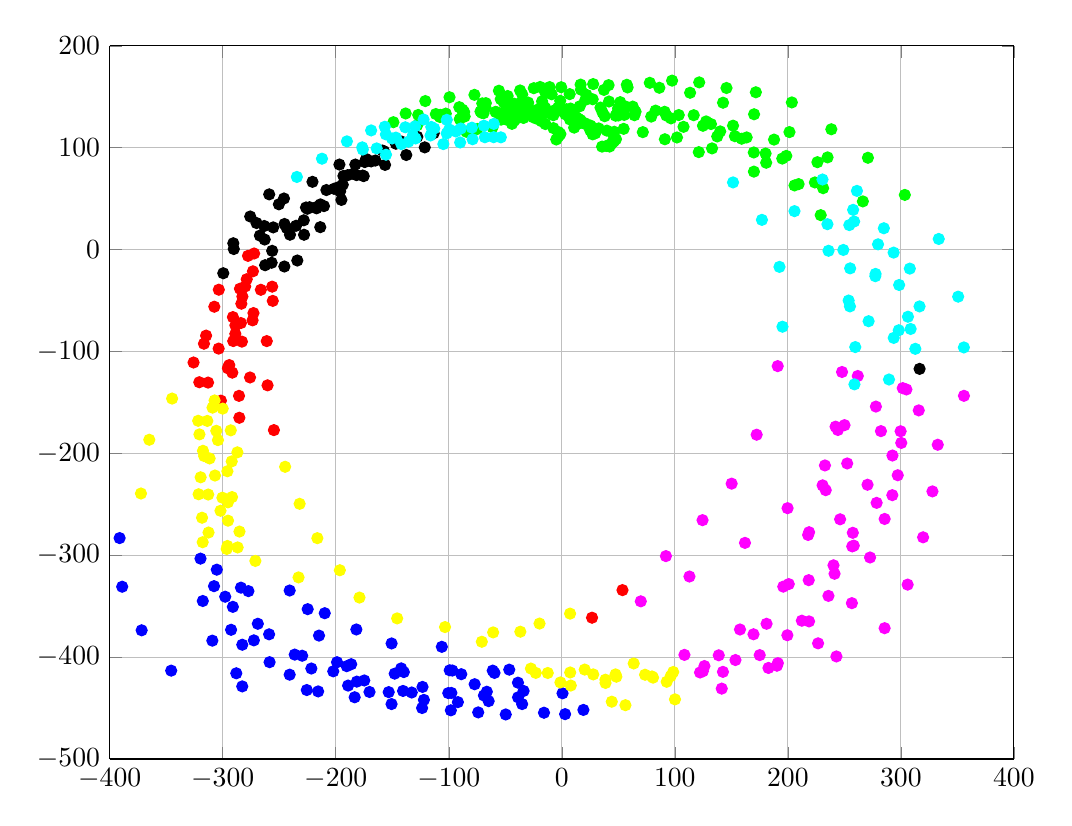 % This file was created by matlab2tikz.
% Minimal pgfplots version: 1.3
%
%The latest updates can be retrieved from
%  http://www.mathworks.com/matlabcentral/fileexchange/22022-matlab2tikz
%where you can also make suggestions and rate matlab2tikz.
%
\definecolor{mycolor1}{rgb}{1.0,0.0,1.0}%
\definecolor{mycolor2}{rgb}{1.0,1.0,0.0}%
\definecolor{mycolor3}{rgb}{0.0,1.0,1.0}%
%
\begin{tikzpicture}

\begin{axis}[%
width=4.521in,
height=3.566in,
at={(0.758in,0.481in)},
scale only axis,
separate axis lines,
every outer x axis line/.append style={black},
every x tick label/.append style={font=\color{black}},
xmin=-400,
xmax=400,
xmajorgrids,
every outer y axis line/.append style={black},
every y tick label/.append style={font=\color{black}},
ymin=-500,
ymax=200,
ymajorgrids
]
\addplot [color=blue,only marks,mark=*,mark options={solid},forget plot]
  table[row sep=crcr]{%
-46.489	-412.336\\
-88.942	-416.778\\
-139.772	-414.698\\
-190.291	-408.905\\
-236.3	-397.549\\
-268.95	-367.29\\
-283.871	-331.833\\
-61.119	-413.276\\
-99.161	-412.959\\
-142.125	-411.074\\
-186.341	-406.991\\
-229.703	-398.668\\
-272.455	-383.577\\
-291.053	-350.673\\
-305.259	-314.195\\
2.922	-455.98\\
-35.091	-446.105\\
-64.72	-443.204\\
-91.945	-444.195\\
-122.002	-442.0\\
-153.159	-434.379\\
-181.331	-424.074\\
-198.869	-405.035\\
-214.808	-378.881\\
-224.84	-352.944\\
19.112	-451.845\\
-15.76	-454.603\\
-49.591	-456.307\\
-73.954	-454.279\\
-98.17	-452.256\\
-123.609	-449.972\\
-150.635	-446.095\\
-183.259	-439.432\\
-225.621	-432.329\\
-288.009	-415.893\\
-309.182	-383.859\\
-317.638	-344.931\\
-319.666	-303.343\\
-33.808	-433.241\\
-66.36	-434.009\\
-97.692	-435.175\\
-132.772	-434.756\\
-170.134	-434.228\\
-215.583	-433.683\\
-282.731	-428.75\\
-345.603	-413.288\\
-371.736	-373.692\\
-388.954	-330.93\\
-391.242	-283.18\\
-38.772	-425.098\\
-77.103	-426.616\\
-123.239	-429.266\\
-174.775	-422.937\\
-221.587	-411.203\\
-258.964	-377.656\\
-277.282	-335.242\\
-59.537	-415.502\\
-96.831	-413.181\\
-147.844	-416.245\\
-202.214	-413.96\\
-258.547	-404.971\\
-292.613	-373.196\\
-307.7	-330.361\\
0.655	-435.512\\
-38.704	-439.503\\
-68.897	-437.695\\
-100.436	-435.332\\
-140.469	-433.22\\
-189.079	-427.948\\
-240.77	-417.263\\
-282.7	-387.861\\
-297.802	-340.745\\
-106.14	-389.912\\
-150.588	-386.601\\
-181.773	-372.885\\
-209.738	-356.928\\
-240.769	-334.644\\
};
\addplot [color=black,only marks,mark=*,mark options={solid},forget plot]
  table[row sep=crcr]{%
-256.731	-12.952\\
-235.115	23.342\\
-216.634	41.909\\
-197.82	58.984\\
-181.62	73.079\\
-164.9	87.413\\
-146.815	103.902\\
-263.255	23.118\\
-250.326	44.431\\
-228.292	28.726\\
-213.554	44.35\\
-198.112	60.979\\
-184.401	74.4\\
-168.702	86.528\\
-157.282	96.488\\
-256.258	-1.252\\
-243.345	21.167\\
-225.158	40.046\\
-208.28	58.418\\
-189.401	73.027\\
-174.307	85.887\\
-158.627	97.133\\
-141.737	105.971\\
-127.836	110.718\\
-113.341	114.153\\
-262.855	9.843\\
-245.331	25.101\\
-223.158	41.574\\
-196.118	57.158\\
-175.26	72.112\\
-156.365	83.113\\
-137.611	92.819\\
-121.248	100.312\\
316.573	-117.106\\
-290.233	0.538\\
-270.106	26.043\\
-245.825	50.111\\
-220.585	66.491\\
-196.761	83.436\\
-262.5	-15.354\\
-240.504	14.573\\
-217.044	40.505\\
-193.814	63.636\\
-173.159	88.926\\
-267.111	13.705\\
-255.33	21.767\\
-226.334	41.272\\
-201.538	59.659\\
-182.673	83.443\\
-234.006	-10.736\\
-213.691	21.997\\
-194.991	48.754\\
-176.185	72.65\\
-299.516	-23.232\\
-290.64	6.205\\
-275.69	32.471\\
-258.887	54.194\\
-245.474	-16.623\\
-228.049	14.542\\
-210.44	42.652\\
-193.211	72.243\\
};
\addplot [color=red,only marks,mark=*,mark options={solid},forget plot]
  table[row sep=crcr]{%
-301.629	-148.285\\
-291.526	-120.806\\
-283.02	-90.372\\
-272.812	-62.338\\
-266.265	-39.481\\
-312.997	-130.563\\
-303.623	-97.209\\
-290.996	-66.286\\
-280.15	-36.211\\
-272.229	-3.849\\
-295.416	-116.532\\
-288.85	-82.712\\
-283.521	-53.133\\
-273.276	-21.344\\
-294.212	-113.37\\
-288.807	-74.35\\
-284.758	-38.444\\
-277.636	-6.161\\
-325.818	-110.85\\
-314.724	-84.449\\
-303.48	-39.396\\
-285.602	-143.591\\
-290.706	-89.801\\
-282.606	-46.119\\
-294.887	-114.634\\
-283.947	-72.101\\
-278.759	-29.09\\
-285.301	-165.083\\
-275.849	-125.539\\
-273.592	-69.469\\
-256.257	-36.402\\
53.695	-334.256\\
-320.724	-130.212\\
-316.614	-92.405\\
-307.447	-56.1\\
26.764	-361.329\\
-254.731	-177.208\\
-260.35	-133.263\\
-261.032	-89.843\\
-255.727	-50.372\\
};
\addplot [color=green,only marks,mark=*,mark options={solid},forget plot]
  table[row sep=crcr]{%
16.643	161.906\\
27.754	162.424\\
41.41	161.386\\
57.534	161.742\\
77.853	163.662\\
97.576	165.826\\
121.563	164.107\\
145.72	158.592\\
171.699	154.396\\
203.537	144.426\\
238.479	118.09\\
270.851	90.098\\
303.503	53.653\\
-85.964	130.597\\
-70.68	134.16\\
-57.685	134.827\\
-47.807	132.059\\
-41.987	128.923\\
-34.965	130.166\\
-28.866	135.576\\
-27.569	135.82\\
-22.522	136.83\\
-14.485	138.846\\
-1.007	136.928\\
15.852	140.588\\
50.446	136.665\\
82.981	136.373\\
116.717	131.895\\
151.515	121.602\\
187.795	107.93\\
226.158	85.772\\
-54.034	147.702\\
-47.913	150.717\\
-35.038	152.338\\
-8.983	152.422\\
21.783	151.893\\
62.782	140.32\\
103.475	132.041\\
140.147	115.996\\
180.322	94.253\\
223.926	65.872\\
-53.718	127.55\\
-49.112	127.65\\
-44.013	127.653\\
-42.144	126.499\\
-43.162	142.195\\
-42.147	143.135\\
-38.526	142.935\\
-29.842	144.296\\
-17.434	145.56\\
-1.406	146.01\\
20.875	146.979\\
57.034	140.138\\
90.993	135.232\\
127.687	125.787\\
159.133	108.804\\
195.072	89.311\\
231.21	60.262\\
-23.994	134.067\\
-18.058	135.296\\
-7.407	136.186\\
7.73	138.399\\
36.079	134.498\\
64.269	131.88\\
96.626	128.771\\
131.999	123.19\\
163.556	110.074\\
198.631	91.952\\
-102.623	133.454\\
-86.411	135.038\\
-71.952	135.521\\
-58.626	135.151\\
-48.485	134.282\\
-42.089	133.786\\
-38.3	131.108\\
-33.909	131.542\\
-24.785	158.396\\
-19.188	159.604\\
-10.792	159.481\\
-0.531	159.347\\
16.978	156.953\\
37.316	156.716\\
58.228	159.139\\
86.304	158.811\\
113.511	153.907\\
142.664	144.15\\
170.129	132.803\\
201.436	115.319\\
235.15	90.474\\
266.369	47.285\\
-111.435	133.03\\
-90.679	139.774\\
-70.371	143.486\\
-51.512	144.764\\
-34.66	144.22\\
-17.025	143.315\\
-3.321	139.183\\
4.138	137.725\\
8.743	135.849\\
11.125	132.422\\
13.042	129.407\\
14.567	128.494\\
37.964	130.92\\
55.28	132.183\\
79.134	130.521\\
107.695	120.474\\
137.527	111.033\\
169.866	95.312\\
209.526	64.257\\
-127.972	122.05\\
-107.858	130.147\\
-87.844	137.246\\
-67.197	143.726\\
-48.621	144.427\\
-30.02	143.383\\
-16.226	138.806\\
-6.18	134.491\\
3.099	132.788\\
10.432	128.895\\
16.587	127.053\\
20.55	123.953\\
25.295	121.732\\
26.79	120.076\\
28.577	117.894\\
29.059	115.91\\
29.283	114.511\\
29.534	114.035\\
27.276	113.1\\
10.924	119.693\\
25.189	117.055\\
46.442	115.6\\
71.681	115.258\\
101.915	110.032\\
132.948	99.303\\
169.968	76.506\\
-90.276	128.027\\
-69.204	133.889\\
-49.632	135.532\\
-27.67	134.599\\
-7.451	131.852\\
7.21	127.686\\
21.045	123.124\\
32.647	118.895\\
39.893	116.751\\
45.257	113.572\\
47.935	108.38\\
46.684	107.257\\
45.946	106.032\\
44.718	105.2\\
43.736	103.623\\
42.299	101.109\\
39.518	101.723\\
35.637	101.052\\
-84.439	115.624\\
-81.364	116.669\\
-78.604	117.54\\
-74.732	118.352\\
-61.289	119.98\\
-44.088	123.402\\
-17.823	125.92\\
15.193	123.756\\
54.718	118.484\\
91.195	108.279\\
121.203	95.655\\
-149.003	125.025\\
-127.03	132.133\\
-107.445	132.215\\
-87.917	135.95\\
-67.583	139.675\\
-49.043	139.929\\
-34.627	134.529\\
-22.275	128.486\\
-14.504	123.193\\
-7.402	119.185\\
-2.884	115.294\\
-1.235	113.409\\
-2.14	112.436\\
-3.181	110.837\\
-4.898	108.027\\
-44.221	124.768\\
-40.36	128.481\\
-33.889	129.177\\
-25.355	129.882\\
-11.801	134.171\\
7.879	137.698\\
34.243	139.351\\
65.266	135.304\\
92.508	131.558\\
124.885	121.512\\
153.175	111.276\\
180.837	85.218\\
205.934	62.969\\
229.066	33.794\\
-138.138	133.578\\
-120.762	145.769\\
-99.333	149.518\\
-77.293	151.873\\
-55.659	155.911\\
-36.9	156.178\\
-14.599	154.161\\
6.972	152.573\\
27.335	147.52\\
41.74	145.313\\
51.717	144.685\\
49.815	138.596\\
48.981	133.263\\
49.03	133.874\\
49.994	131.612\\
47.602	131.404\\
};
\addplot [color=mycolor1,only marks,mark=*,mark options={solid},forget plot]
  table[row sep=crcr]{%
355.817	-143.557\\
332.644	-191.593\\
327.936	-237.358\\
319.674	-282.434\\
305.994	-328.87\\
285.633	-371.605\\
242.968	-399.367\\
182.852	-410.651\\
122.311	-415.09\\
301.656	-136.002\\
299.788	-178.331\\
297.245	-221.495\\
285.649	-264.405\\
272.745	-302.228\\
256.673	-347.052\\
226.752	-386.503\\
190.365	-408.451\\
142.576	-414.489\\
304.886	-137.302\\
300.352	-189.778\\
292.445	-241.043\\
256.983	-291.321\\
218.471	-324.474\\
181.165	-367.306\\
138.861	-398.227\\
277.917	-154.108\\
252.514	-209.932\\
246.254	-264.75\\
240.395	-309.905\\
218.757	-364.948\\
191.168	-405.928\\
141.52	-430.941\\
315.822	-157.843\\
292.54	-202.145\\
278.552	-248.613\\
258.33	-290.608\\
235.928	-339.925\\
199.573	-378.545\\
153.64	-402.881\\
282.366	-178.204\\
270.51	-230.844\\
257.48	-278.004\\
241.338	-318.2\\
212.389	-364.276\\
175.11	-398.046\\
124.813	-413.891\\
261.897	-124.094\\
244.302	-177.072\\
233.518	-236.136\\
217.936	-280.107\\
195.95	-330.844\\
157.661	-372.9\\
108.516	-397.817\\
247.95	-120.156\\
242.228	-173.824\\
230.75	-231.415\\
218.79	-277.418\\
200.816	-328.336\\
169.612	-377.585\\
126.209	-408.81\\
191.04	-114.4\\
172.411	-181.725\\
150.276	-229.747\\
124.527	-265.584\\
92.134	-300.875\\
250.142	-172.333\\
232.826	-211.882\\
199.766	-253.833\\
162.071	-287.901\\
112.94	-320.917\\
69.889	-345.26\\
};
\addplot [color=mycolor2,only marks,mark=*,mark options={solid},forget plot]
  table[row sep=crcr]{%
73.667	-417.314\\
27.811	-416.995\\
-12.424	-415.584\\
-296.477	-293.855\\
-301.987	-256.377\\
-295.873	-217.576\\
-305.692	-177.904\\
96.349	-418.765\\
47.564	-416.982\\
7.436	-415.098\\
-27.321	-411.241\\
-312.562	-277.731\\
-312.848	-240.435\\
-316.428	-202.644\\
-313.625	-168.166\\
92.81	-424.211\\
44.221	-443.766\\
-232.912	-321.765\\
-295.322	-266.087\\
-306.848	-221.786\\
-304.24	-187.021\\
-300.037	-156.108\\
100.138	-441.491\\
56.306	-447.201\\
-318.299	-263.203\\
-319.535	-223.518\\
-320.621	-181.403\\
-307.187	-148.114\\
98.554	-414.624\\
48.262	-419.254\\
7.961	-427.893\\
-372.352	-239.427\\
-364.973	-186.666\\
-344.79	-146.237\\
79.852	-419.036\\
38.624	-422.198\\
-1.23	-424.859\\
-286.802	-292.367\\
-295.429	-248.092\\
-292.038	-207.902\\
-292.882	-177.43\\
63.618	-406.248\\
20.277	-412.24\\
-23.032	-415.488\\
-317.741	-287.235\\
-321.328	-240.174\\
-317.491	-197.543\\
-309.035	-155.147\\
80.737	-420.156\\
38.695	-425.339\\
-295.853	-290.947\\
-291.776	-242.927\\
-287.035	-199.019\\
7.334	-357.322\\
-36.681	-375.074\\
-70.77	-384.942\\
-271.113	-305.599\\
-285.186	-276.791\\
-300.296	-243.545\\
-311.598	-204.998\\
-321.717	-168.06\\
-19.703	-367.087\\
-60.744	-375.761\\
-103.308	-370.522\\
-145.671	-362.009\\
-179.009	-341.575\\
-196.39	-314.749\\
-216.273	-283.263\\
-231.962	-249.555\\
-244.794	-213.211\\
};
\addplot [color=mycolor3,only marks,mark=*,mark options={solid},forget plot]
  table[row sep=crcr]{%
333.516	10.419\\
350.695	-46.217\\
355.751	-96.061\\
-131.723	112.272\\
-115.485	120.378\\
-101.755	127.323\\
261.141	57.594\\
284.934	20.929\\
307.929	-18.689\\
316.526	-55.798\\
312.799	-97.427\\
-142.01	103.528\\
-129.386	109.07\\
-116.119	112.013\\
-101.831	114.034\\
-93.741	115.935\\
254.399	24.032\\
277.605	-23.876\\
298.137	-79.21\\
-99.651	117.924\\
-89.357	118.829\\
-79.549	119.654\\
-68.889	121.581\\
-60.137	123.362\\
258.656	27.551\\
277.415	-26.116\\
293.678	-86.696\\
-104.797	103.542\\
-89.947	105.138\\
-78.932	108.297\\
-68.054	110.247\\
-60.284	110.314\\
-53.946	110.142\\
230.667	68.754\\
257.766	38.988\\
279.792	5.141\\
298.465	-34.763\\
308.632	-77.927\\
-176.037	98.194\\
-155.646	113.065\\
-138.48	120.017\\
-122.297	127.66\\
293.593	-2.99\\
306.277	-65.919\\
289.505	-127.528\\
-150.212	109.04\\
-129.789	120.954\\
235.027	24.91\\
255.126	-18.446\\
271.45	-70.317\\
-163.786	99.289\\
-146.792	109.88\\
205.884	37.71\\
236.002	-1.182\\
254.956	-55.781\\
-155.543	93.137\\
-135.643	105.915\\
-112.87	118.768\\
151.505	65.914\\
177.079	29.157\\
192.597	-16.992\\
195.243	-75.715\\
-234.395	71.281\\
-212.182	89.2\\
-190.113	106.199\\
-168.704	116.95\\
249.092	-0.368\\
253.786	-50.031\\
259.653	-95.704\\
258.923	-132.295\\
-176.555	100.332\\
-156.597	120.52\\
};
\end{axis}
\end{tikzpicture}%